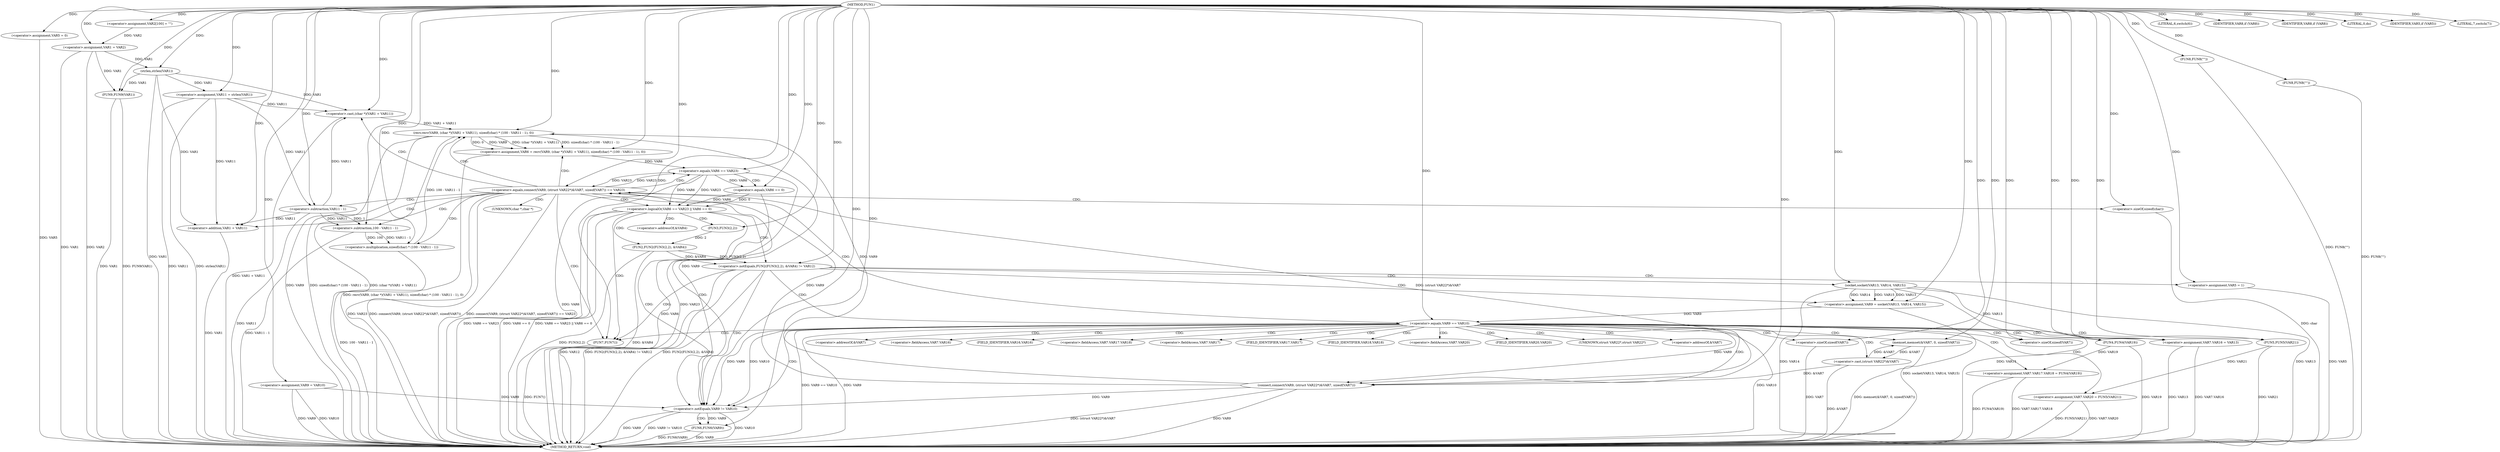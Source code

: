 digraph FUN1 {  
"1000100" [label = "(METHOD,FUN1)" ]
"1000260" [label = "(METHOD_RETURN,void)" ]
"1000104" [label = "(<operator>.assignment,VAR2[100] = \"\")" ]
"1000107" [label = "(<operator>.assignment,VAR1 = VAR2)" ]
"1000111" [label = "(LITERAL,6,switch(6))" ]
"1000117" [label = "(<operator>.assignment,VAR5 = 0)" ]
"1000124" [label = "(<operator>.assignment,VAR9 = VAR10)" ]
"1000128" [label = "(<operator>.assignment,VAR11 = strlen(VAR1))" ]
"1000130" [label = "(strlen,strlen(VAR1))" ]
"1000135" [label = "(<operator>.notEquals,FUN2(FUN3(2,2), &VAR4) != VAR12)" ]
"1000136" [label = "(FUN2,FUN2(FUN3(2,2), &VAR4))" ]
"1000137" [label = "(FUN3,FUN3(2,2))" ]
"1000145" [label = "(<operator>.assignment,VAR5 = 1)" ]
"1000148" [label = "(<operator>.assignment,VAR9 = socket(VAR13, VAR14, VAR15))" ]
"1000150" [label = "(socket,socket(VAR13, VAR14, VAR15))" ]
"1000155" [label = "(<operator>.equals,VAR9 == VAR10)" ]
"1000160" [label = "(memset,memset(&VAR7, 0, sizeof(VAR7)))" ]
"1000164" [label = "(<operator>.sizeOf,sizeof(VAR7))" ]
"1000166" [label = "(<operator>.assignment,VAR7.VAR16 = VAR13)" ]
"1000171" [label = "(<operator>.assignment,VAR7.VAR17.VAR18 = FUN4(VAR19))" ]
"1000177" [label = "(FUN4,FUN4(VAR19))" ]
"1000179" [label = "(<operator>.assignment,VAR7.VAR20 = FUN5(VAR21))" ]
"1000183" [label = "(FUN5,FUN5(VAR21))" ]
"1000186" [label = "(<operator>.equals,connect(VAR9, (struct VAR22*)&VAR7, sizeof(VAR7)) == VAR23)" ]
"1000187" [label = "(connect,connect(VAR9, (struct VAR22*)&VAR7, sizeof(VAR7)))" ]
"1000189" [label = "(<operator>.cast,(struct VAR22*)&VAR7)" ]
"1000193" [label = "(<operator>.sizeOf,sizeof(VAR7))" ]
"1000198" [label = "(<operator>.assignment,VAR6 = recv(VAR9, (char *)(VAR1 + VAR11), sizeof(char) * (100 - VAR11 - 1), 0))" ]
"1000200" [label = "(recv,recv(VAR9, (char *)(VAR1 + VAR11), sizeof(char) * (100 - VAR11 - 1), 0))" ]
"1000202" [label = "(<operator>.cast,(char *)(VAR1 + VAR11))" ]
"1000204" [label = "(<operator>.addition,VAR1 + VAR11)" ]
"1000207" [label = "(<operator>.multiplication,sizeof(char) * (100 - VAR11 - 1))" ]
"1000208" [label = "(<operator>.sizeOf,sizeof(char))" ]
"1000210" [label = "(<operator>.subtraction,100 - VAR11 - 1)" ]
"1000212" [label = "(<operator>.subtraction,VAR11 - 1)" ]
"1000217" [label = "(<operator>.logicalOr,VAR6 == VAR23 || VAR6 == 0)" ]
"1000218" [label = "(<operator>.equals,VAR6 == VAR23)" ]
"1000221" [label = "(<operator>.equals,VAR6 == 0)" ]
"1000227" [label = "(IDENTIFIER,VAR8,if (VAR8))" ]
"1000230" [label = "(IDENTIFIER,VAR8,if (VAR8))" ]
"1000232" [label = "(LITERAL,0,do)" ]
"1000234" [label = "(<operator>.notEquals,VAR9 != VAR10)" ]
"1000238" [label = "(FUN6,FUN6(VAR9))" ]
"1000241" [label = "(IDENTIFIER,VAR5,if (VAR5))" ]
"1000243" [label = "(FUN7,FUN7())" ]
"1000246" [label = "(FUN8,FUN8(\"\"))" ]
"1000250" [label = "(LITERAL,7,switch(7))" ]
"1000253" [label = "(FUN9,FUN9(VAR1))" ]
"1000257" [label = "(FUN8,FUN8(\"\"))" ]
"1000140" [label = "(<operator>.addressOf,&VAR4)" ]
"1000161" [label = "(<operator>.addressOf,&VAR7)" ]
"1000167" [label = "(<operator>.fieldAccess,VAR7.VAR16)" ]
"1000169" [label = "(FIELD_IDENTIFIER,VAR16,VAR16)" ]
"1000172" [label = "(<operator>.fieldAccess,VAR7.VAR17.VAR18)" ]
"1000173" [label = "(<operator>.fieldAccess,VAR7.VAR17)" ]
"1000175" [label = "(FIELD_IDENTIFIER,VAR17,VAR17)" ]
"1000176" [label = "(FIELD_IDENTIFIER,VAR18,VAR18)" ]
"1000180" [label = "(<operator>.fieldAccess,VAR7.VAR20)" ]
"1000182" [label = "(FIELD_IDENTIFIER,VAR20,VAR20)" ]
"1000190" [label = "(UNKNOWN,struct VAR22*,struct VAR22*)" ]
"1000191" [label = "(<operator>.addressOf,&VAR7)" ]
"1000203" [label = "(UNKNOWN,char *,char *)" ]
  "1000218" -> "1000260"  [ label = "DDG: VAR6"] 
  "1000117" -> "1000260"  [ label = "DDG: VAR5"] 
  "1000210" -> "1000260"  [ label = "DDG: VAR11 - 1"] 
  "1000204" -> "1000260"  [ label = "DDG: VAR1"] 
  "1000179" -> "1000260"  [ label = "DDG: FUN5(VAR21)"] 
  "1000187" -> "1000260"  [ label = "DDG: VAR9"] 
  "1000177" -> "1000260"  [ label = "DDG: VAR19"] 
  "1000128" -> "1000260"  [ label = "DDG: strlen(VAR1)"] 
  "1000186" -> "1000260"  [ label = "DDG: connect(VAR9, (struct VAR22*)&VAR7, sizeof(VAR7)) == VAR23"] 
  "1000124" -> "1000260"  [ label = "DDG: VAR10"] 
  "1000171" -> "1000260"  [ label = "DDG: VAR7.VAR17.VAR18"] 
  "1000186" -> "1000260"  [ label = "DDG: connect(VAR9, (struct VAR22*)&VAR7, sizeof(VAR7))"] 
  "1000135" -> "1000260"  [ label = "DDG: VAR12"] 
  "1000217" -> "1000260"  [ label = "DDG: VAR6 == 0"] 
  "1000124" -> "1000260"  [ label = "DDG: VAR9"] 
  "1000193" -> "1000260"  [ label = "DDG: VAR7"] 
  "1000200" -> "1000260"  [ label = "DDG: VAR9"] 
  "1000107" -> "1000260"  [ label = "DDG: VAR1"] 
  "1000208" -> "1000260"  [ label = "DDG: char"] 
  "1000207" -> "1000260"  [ label = "DDG: 100 - VAR11 - 1"] 
  "1000234" -> "1000260"  [ label = "DDG: VAR10"] 
  "1000150" -> "1000260"  [ label = "DDG: VAR13"] 
  "1000238" -> "1000260"  [ label = "DDG: VAR9"] 
  "1000253" -> "1000260"  [ label = "DDG: FUN9(VAR1)"] 
  "1000234" -> "1000260"  [ label = "DDG: VAR9"] 
  "1000198" -> "1000260"  [ label = "DDG: recv(VAR9, (char *)(VAR1 + VAR11), sizeof(char) * (100 - VAR11 - 1), 0)"] 
  "1000155" -> "1000260"  [ label = "DDG: VAR10"] 
  "1000217" -> "1000260"  [ label = "DDG: VAR6 == VAR23 || VAR6 == 0"] 
  "1000238" -> "1000260"  [ label = "DDG: FUN6(VAR9)"] 
  "1000160" -> "1000260"  [ label = "DDG: memset(&VAR7, 0, sizeof(VAR7))"] 
  "1000253" -> "1000260"  [ label = "DDG: VAR1"] 
  "1000187" -> "1000260"  [ label = "DDG: (struct VAR22*)&VAR7"] 
  "1000136" -> "1000260"  [ label = "DDG: &VAR4"] 
  "1000186" -> "1000260"  [ label = "DDG: VAR23"] 
  "1000183" -> "1000260"  [ label = "DDG: VAR21"] 
  "1000150" -> "1000260"  [ label = "DDG: VAR14"] 
  "1000128" -> "1000260"  [ label = "DDG: VAR11"] 
  "1000155" -> "1000260"  [ label = "DDG: VAR9 == VAR10"] 
  "1000166" -> "1000260"  [ label = "DDG: VAR7.VAR16"] 
  "1000189" -> "1000260"  [ label = "DDG: &VAR7"] 
  "1000217" -> "1000260"  [ label = "DDG: VAR6 == VAR23"] 
  "1000179" -> "1000260"  [ label = "DDG: VAR7.VAR20"] 
  "1000221" -> "1000260"  [ label = "DDG: VAR6"] 
  "1000200" -> "1000260"  [ label = "DDG: sizeof(char) * (100 - VAR11 - 1)"] 
  "1000150" -> "1000260"  [ label = "DDG: VAR15"] 
  "1000212" -> "1000260"  [ label = "DDG: VAR11"] 
  "1000135" -> "1000260"  [ label = "DDG: FUN2(FUN3(2,2), &VAR4) != VAR12"] 
  "1000234" -> "1000260"  [ label = "DDG: VAR9 != VAR10"] 
  "1000135" -> "1000260"  [ label = "DDG: FUN2(FUN3(2,2), &VAR4)"] 
  "1000218" -> "1000260"  [ label = "DDG: VAR23"] 
  "1000171" -> "1000260"  [ label = "DDG: FUN4(VAR19)"] 
  "1000166" -> "1000260"  [ label = "DDG: VAR13"] 
  "1000148" -> "1000260"  [ label = "DDG: socket(VAR13, VAR14, VAR15)"] 
  "1000257" -> "1000260"  [ label = "DDG: FUN8(\"\")"] 
  "1000155" -> "1000260"  [ label = "DDG: VAR9"] 
  "1000246" -> "1000260"  [ label = "DDG: FUN8(\"\")"] 
  "1000145" -> "1000260"  [ label = "DDG: VAR5"] 
  "1000136" -> "1000260"  [ label = "DDG: FUN3(2,2)"] 
  "1000243" -> "1000260"  [ label = "DDG: FUN7()"] 
  "1000107" -> "1000260"  [ label = "DDG: VAR2"] 
  "1000202" -> "1000260"  [ label = "DDG: VAR1 + VAR11"] 
  "1000130" -> "1000260"  [ label = "DDG: VAR1"] 
  "1000200" -> "1000260"  [ label = "DDG: (char *)(VAR1 + VAR11)"] 
  "1000100" -> "1000104"  [ label = "DDG: "] 
  "1000104" -> "1000107"  [ label = "DDG: VAR2"] 
  "1000100" -> "1000107"  [ label = "DDG: "] 
  "1000100" -> "1000111"  [ label = "DDG: "] 
  "1000100" -> "1000117"  [ label = "DDG: "] 
  "1000100" -> "1000124"  [ label = "DDG: "] 
  "1000130" -> "1000128"  [ label = "DDG: VAR1"] 
  "1000100" -> "1000128"  [ label = "DDG: "] 
  "1000107" -> "1000130"  [ label = "DDG: VAR1"] 
  "1000100" -> "1000130"  [ label = "DDG: "] 
  "1000136" -> "1000135"  [ label = "DDG: FUN3(2,2)"] 
  "1000136" -> "1000135"  [ label = "DDG: &VAR4"] 
  "1000137" -> "1000136"  [ label = "DDG: 2"] 
  "1000100" -> "1000137"  [ label = "DDG: "] 
  "1000100" -> "1000135"  [ label = "DDG: "] 
  "1000100" -> "1000145"  [ label = "DDG: "] 
  "1000150" -> "1000148"  [ label = "DDG: VAR13"] 
  "1000150" -> "1000148"  [ label = "DDG: VAR14"] 
  "1000150" -> "1000148"  [ label = "DDG: VAR15"] 
  "1000100" -> "1000148"  [ label = "DDG: "] 
  "1000100" -> "1000150"  [ label = "DDG: "] 
  "1000148" -> "1000155"  [ label = "DDG: VAR9"] 
  "1000100" -> "1000155"  [ label = "DDG: "] 
  "1000189" -> "1000160"  [ label = "DDG: &VAR7"] 
  "1000100" -> "1000160"  [ label = "DDG: "] 
  "1000100" -> "1000164"  [ label = "DDG: "] 
  "1000150" -> "1000166"  [ label = "DDG: VAR13"] 
  "1000100" -> "1000166"  [ label = "DDG: "] 
  "1000177" -> "1000171"  [ label = "DDG: VAR19"] 
  "1000100" -> "1000177"  [ label = "DDG: "] 
  "1000183" -> "1000179"  [ label = "DDG: VAR21"] 
  "1000100" -> "1000183"  [ label = "DDG: "] 
  "1000187" -> "1000186"  [ label = "DDG: VAR9"] 
  "1000187" -> "1000186"  [ label = "DDG: (struct VAR22*)&VAR7"] 
  "1000155" -> "1000187"  [ label = "DDG: VAR9"] 
  "1000100" -> "1000187"  [ label = "DDG: "] 
  "1000189" -> "1000187"  [ label = "DDG: &VAR7"] 
  "1000160" -> "1000189"  [ label = "DDG: &VAR7"] 
  "1000100" -> "1000193"  [ label = "DDG: "] 
  "1000218" -> "1000186"  [ label = "DDG: VAR23"] 
  "1000100" -> "1000186"  [ label = "DDG: "] 
  "1000200" -> "1000198"  [ label = "DDG: VAR9"] 
  "1000200" -> "1000198"  [ label = "DDG: (char *)(VAR1 + VAR11)"] 
  "1000200" -> "1000198"  [ label = "DDG: sizeof(char) * (100 - VAR11 - 1)"] 
  "1000200" -> "1000198"  [ label = "DDG: 0"] 
  "1000100" -> "1000198"  [ label = "DDG: "] 
  "1000187" -> "1000200"  [ label = "DDG: VAR9"] 
  "1000100" -> "1000200"  [ label = "DDG: "] 
  "1000202" -> "1000200"  [ label = "DDG: VAR1 + VAR11"] 
  "1000130" -> "1000202"  [ label = "DDG: VAR1"] 
  "1000100" -> "1000202"  [ label = "DDG: "] 
  "1000128" -> "1000202"  [ label = "DDG: VAR11"] 
  "1000212" -> "1000202"  [ label = "DDG: VAR11"] 
  "1000130" -> "1000204"  [ label = "DDG: VAR1"] 
  "1000100" -> "1000204"  [ label = "DDG: "] 
  "1000128" -> "1000204"  [ label = "DDG: VAR11"] 
  "1000212" -> "1000204"  [ label = "DDG: VAR11"] 
  "1000207" -> "1000200"  [ label = "DDG: 100 - VAR11 - 1"] 
  "1000100" -> "1000207"  [ label = "DDG: "] 
  "1000100" -> "1000208"  [ label = "DDG: "] 
  "1000210" -> "1000207"  [ label = "DDG: 100"] 
  "1000210" -> "1000207"  [ label = "DDG: VAR11 - 1"] 
  "1000100" -> "1000210"  [ label = "DDG: "] 
  "1000212" -> "1000210"  [ label = "DDG: VAR11"] 
  "1000212" -> "1000210"  [ label = "DDG: 1"] 
  "1000100" -> "1000212"  [ label = "DDG: "] 
  "1000128" -> "1000212"  [ label = "DDG: VAR11"] 
  "1000218" -> "1000217"  [ label = "DDG: VAR6"] 
  "1000218" -> "1000217"  [ label = "DDG: VAR23"] 
  "1000198" -> "1000218"  [ label = "DDG: VAR6"] 
  "1000100" -> "1000218"  [ label = "DDG: "] 
  "1000186" -> "1000218"  [ label = "DDG: VAR23"] 
  "1000221" -> "1000217"  [ label = "DDG: VAR6"] 
  "1000221" -> "1000217"  [ label = "DDG: 0"] 
  "1000218" -> "1000221"  [ label = "DDG: VAR6"] 
  "1000100" -> "1000221"  [ label = "DDG: "] 
  "1000100" -> "1000227"  [ label = "DDG: "] 
  "1000100" -> "1000230"  [ label = "DDG: "] 
  "1000100" -> "1000232"  [ label = "DDG: "] 
  "1000187" -> "1000234"  [ label = "DDG: VAR9"] 
  "1000155" -> "1000234"  [ label = "DDG: VAR9"] 
  "1000124" -> "1000234"  [ label = "DDG: VAR9"] 
  "1000200" -> "1000234"  [ label = "DDG: VAR9"] 
  "1000100" -> "1000234"  [ label = "DDG: "] 
  "1000155" -> "1000234"  [ label = "DDG: VAR10"] 
  "1000234" -> "1000238"  [ label = "DDG: VAR9"] 
  "1000100" -> "1000238"  [ label = "DDG: "] 
  "1000100" -> "1000241"  [ label = "DDG: "] 
  "1000100" -> "1000243"  [ label = "DDG: "] 
  "1000100" -> "1000246"  [ label = "DDG: "] 
  "1000100" -> "1000250"  [ label = "DDG: "] 
  "1000107" -> "1000253"  [ label = "DDG: VAR1"] 
  "1000130" -> "1000253"  [ label = "DDG: VAR1"] 
  "1000100" -> "1000253"  [ label = "DDG: "] 
  "1000100" -> "1000257"  [ label = "DDG: "] 
  "1000135" -> "1000150"  [ label = "CDG: "] 
  "1000135" -> "1000148"  [ label = "CDG: "] 
  "1000135" -> "1000145"  [ label = "CDG: "] 
  "1000135" -> "1000155"  [ label = "CDG: "] 
  "1000135" -> "1000234"  [ label = "CDG: "] 
  "1000135" -> "1000243"  [ label = "CDG: "] 
  "1000155" -> "1000164"  [ label = "CDG: "] 
  "1000155" -> "1000191"  [ label = "CDG: "] 
  "1000155" -> "1000161"  [ label = "CDG: "] 
  "1000155" -> "1000182"  [ label = "CDG: "] 
  "1000155" -> "1000166"  [ label = "CDG: "] 
  "1000155" -> "1000180"  [ label = "CDG: "] 
  "1000155" -> "1000183"  [ label = "CDG: "] 
  "1000155" -> "1000190"  [ label = "CDG: "] 
  "1000155" -> "1000167"  [ label = "CDG: "] 
  "1000155" -> "1000175"  [ label = "CDG: "] 
  "1000155" -> "1000160"  [ label = "CDG: "] 
  "1000155" -> "1000179"  [ label = "CDG: "] 
  "1000155" -> "1000176"  [ label = "CDG: "] 
  "1000155" -> "1000187"  [ label = "CDG: "] 
  "1000155" -> "1000186"  [ label = "CDG: "] 
  "1000155" -> "1000172"  [ label = "CDG: "] 
  "1000155" -> "1000189"  [ label = "CDG: "] 
  "1000155" -> "1000169"  [ label = "CDG: "] 
  "1000155" -> "1000173"  [ label = "CDG: "] 
  "1000155" -> "1000171"  [ label = "CDG: "] 
  "1000155" -> "1000193"  [ label = "CDG: "] 
  "1000155" -> "1000177"  [ label = "CDG: "] 
  "1000155" -> "1000234"  [ label = "CDG: "] 
  "1000155" -> "1000243"  [ label = "CDG: "] 
  "1000186" -> "1000200"  [ label = "CDG: "] 
  "1000186" -> "1000208"  [ label = "CDG: "] 
  "1000186" -> "1000204"  [ label = "CDG: "] 
  "1000186" -> "1000210"  [ label = "CDG: "] 
  "1000186" -> "1000217"  [ label = "CDG: "] 
  "1000186" -> "1000198"  [ label = "CDG: "] 
  "1000186" -> "1000212"  [ label = "CDG: "] 
  "1000186" -> "1000207"  [ label = "CDG: "] 
  "1000186" -> "1000203"  [ label = "CDG: "] 
  "1000186" -> "1000218"  [ label = "CDG: "] 
  "1000186" -> "1000202"  [ label = "CDG: "] 
  "1000186" -> "1000234"  [ label = "CDG: "] 
  "1000186" -> "1000243"  [ label = "CDG: "] 
  "1000217" -> "1000135"  [ label = "CDG: "] 
  "1000217" -> "1000136"  [ label = "CDG: "] 
  "1000217" -> "1000234"  [ label = "CDG: "] 
  "1000217" -> "1000137"  [ label = "CDG: "] 
  "1000217" -> "1000140"  [ label = "CDG: "] 
  "1000217" -> "1000243"  [ label = "CDG: "] 
  "1000218" -> "1000221"  [ label = "CDG: "] 
  "1000234" -> "1000238"  [ label = "CDG: "] 
}
